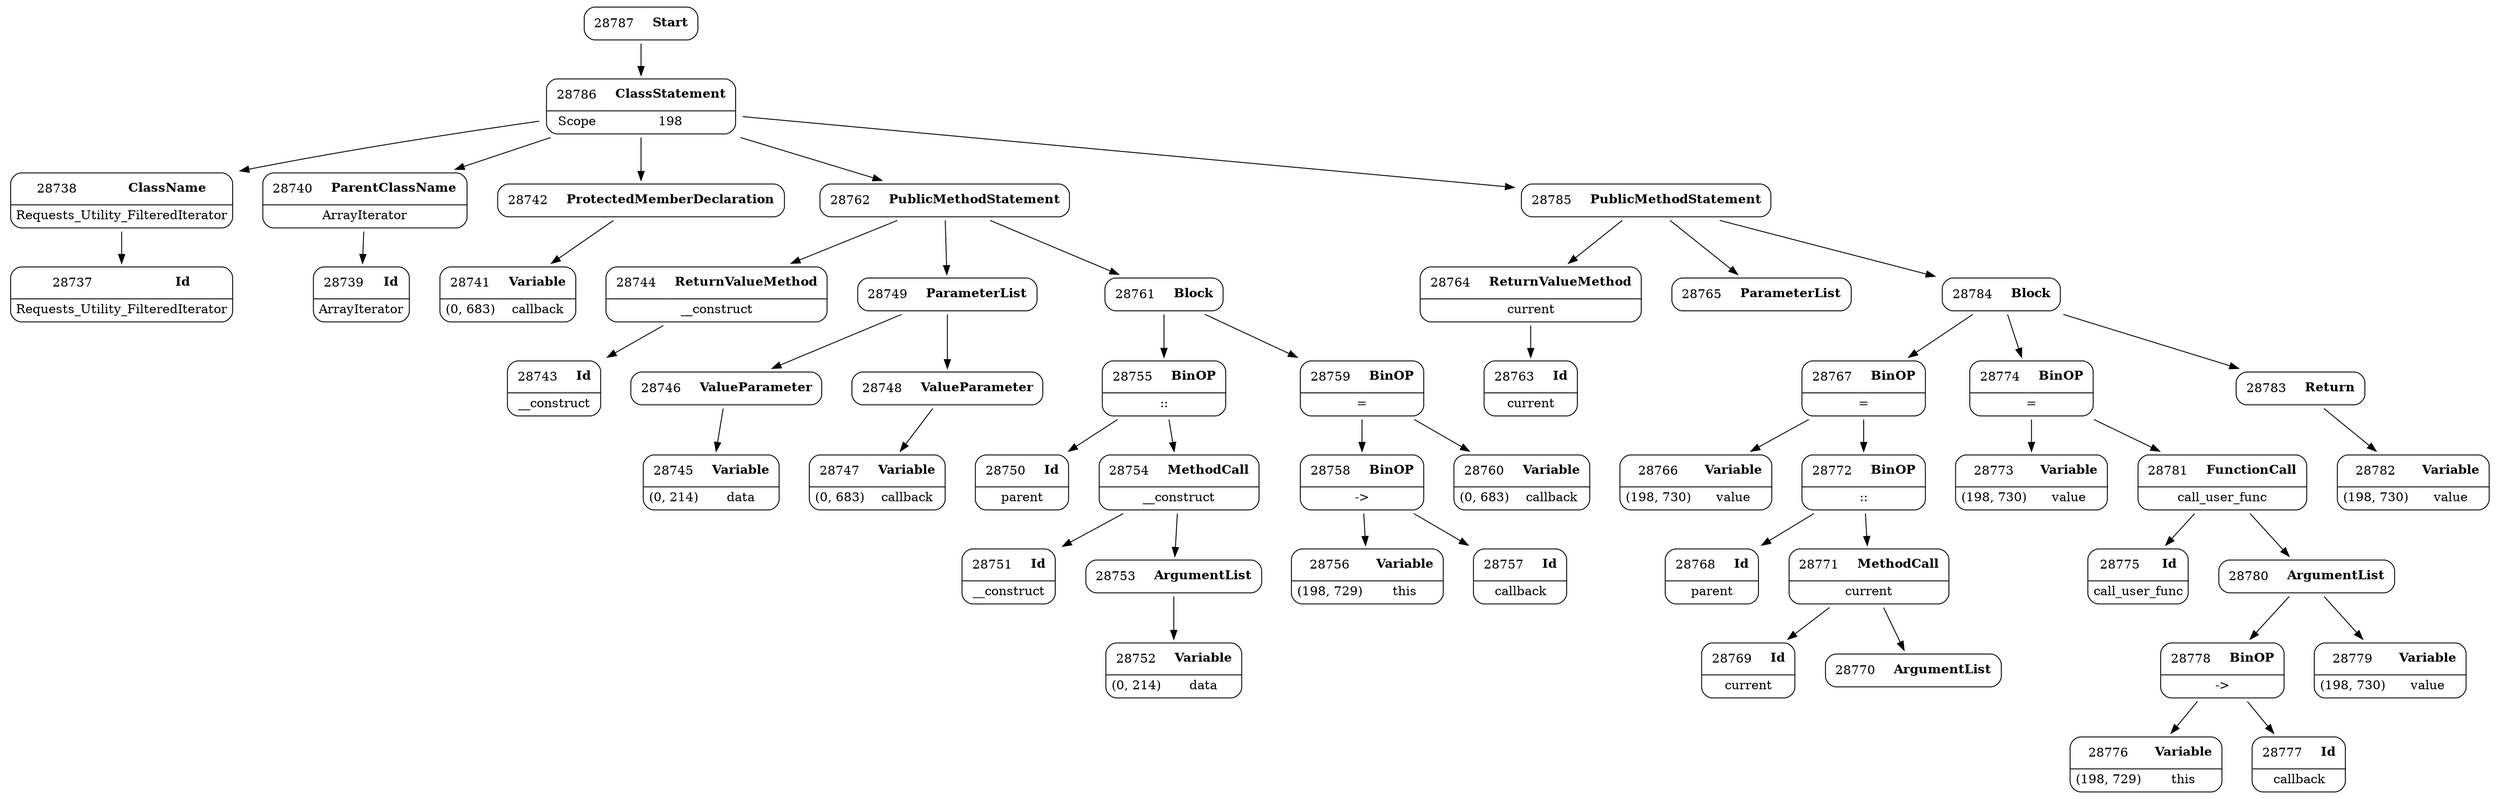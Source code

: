 digraph ast {
node [shape=none];
28737 [label=<<TABLE border='1' cellspacing='0' cellpadding='10' style='rounded' ><TR><TD border='0'>28737</TD><TD border='0'><B>Id</B></TD></TR><HR/><TR><TD border='0' cellpadding='5' colspan='2'>Requests_Utility_FilteredIterator</TD></TR></TABLE>>];
28738 [label=<<TABLE border='1' cellspacing='0' cellpadding='10' style='rounded' ><TR><TD border='0'>28738</TD><TD border='0'><B>ClassName</B></TD></TR><HR/><TR><TD border='0' cellpadding='5' colspan='2'>Requests_Utility_FilteredIterator</TD></TR></TABLE>>];
28738 -> 28737 [weight=2];
28739 [label=<<TABLE border='1' cellspacing='0' cellpadding='10' style='rounded' ><TR><TD border='0'>28739</TD><TD border='0'><B>Id</B></TD></TR><HR/><TR><TD border='0' cellpadding='5' colspan='2'>ArrayIterator</TD></TR></TABLE>>];
28740 [label=<<TABLE border='1' cellspacing='0' cellpadding='10' style='rounded' ><TR><TD border='0'>28740</TD><TD border='0'><B>ParentClassName</B></TD></TR><HR/><TR><TD border='0' cellpadding='5' colspan='2'>ArrayIterator</TD></TR></TABLE>>];
28740 -> 28739 [weight=2];
28741 [label=<<TABLE border='1' cellspacing='0' cellpadding='10' style='rounded' ><TR><TD border='0'>28741</TD><TD border='0'><B>Variable</B></TD></TR><HR/><TR><TD border='0' cellpadding='5'>(0, 683)</TD><TD border='0' cellpadding='5'>callback</TD></TR></TABLE>>];
28742 [label=<<TABLE border='1' cellspacing='0' cellpadding='10' style='rounded' ><TR><TD border='0'>28742</TD><TD border='0'><B>ProtectedMemberDeclaration</B></TD></TR></TABLE>>];
28742 -> 28741 [weight=2];
28743 [label=<<TABLE border='1' cellspacing='0' cellpadding='10' style='rounded' ><TR><TD border='0'>28743</TD><TD border='0'><B>Id</B></TD></TR><HR/><TR><TD border='0' cellpadding='5' colspan='2'>__construct</TD></TR></TABLE>>];
28744 [label=<<TABLE border='1' cellspacing='0' cellpadding='10' style='rounded' ><TR><TD border='0'>28744</TD><TD border='0'><B>ReturnValueMethod</B></TD></TR><HR/><TR><TD border='0' cellpadding='5' colspan='2'>__construct</TD></TR></TABLE>>];
28744 -> 28743 [weight=2];
28745 [label=<<TABLE border='1' cellspacing='0' cellpadding='10' style='rounded' ><TR><TD border='0'>28745</TD><TD border='0'><B>Variable</B></TD></TR><HR/><TR><TD border='0' cellpadding='5'>(0, 214)</TD><TD border='0' cellpadding='5'>data</TD></TR></TABLE>>];
28746 [label=<<TABLE border='1' cellspacing='0' cellpadding='10' style='rounded' ><TR><TD border='0'>28746</TD><TD border='0'><B>ValueParameter</B></TD></TR></TABLE>>];
28746 -> 28745 [weight=2];
28747 [label=<<TABLE border='1' cellspacing='0' cellpadding='10' style='rounded' ><TR><TD border='0'>28747</TD><TD border='0'><B>Variable</B></TD></TR><HR/><TR><TD border='0' cellpadding='5'>(0, 683)</TD><TD border='0' cellpadding='5'>callback</TD></TR></TABLE>>];
28748 [label=<<TABLE border='1' cellspacing='0' cellpadding='10' style='rounded' ><TR><TD border='0'>28748</TD><TD border='0'><B>ValueParameter</B></TD></TR></TABLE>>];
28748 -> 28747 [weight=2];
28749 [label=<<TABLE border='1' cellspacing='0' cellpadding='10' style='rounded' ><TR><TD border='0'>28749</TD><TD border='0'><B>ParameterList</B></TD></TR></TABLE>>];
28749 -> 28746 [weight=2];
28749 -> 28748 [weight=2];
28750 [label=<<TABLE border='1' cellspacing='0' cellpadding='10' style='rounded' ><TR><TD border='0'>28750</TD><TD border='0'><B>Id</B></TD></TR><HR/><TR><TD border='0' cellpadding='5' colspan='2'>parent</TD></TR></TABLE>>];
28751 [label=<<TABLE border='1' cellspacing='0' cellpadding='10' style='rounded' ><TR><TD border='0'>28751</TD><TD border='0'><B>Id</B></TD></TR><HR/><TR><TD border='0' cellpadding='5' colspan='2'>__construct</TD></TR></TABLE>>];
28752 [label=<<TABLE border='1' cellspacing='0' cellpadding='10' style='rounded' ><TR><TD border='0'>28752</TD><TD border='0'><B>Variable</B></TD></TR><HR/><TR><TD border='0' cellpadding='5'>(0, 214)</TD><TD border='0' cellpadding='5'>data</TD></TR></TABLE>>];
28753 [label=<<TABLE border='1' cellspacing='0' cellpadding='10' style='rounded' ><TR><TD border='0'>28753</TD><TD border='0'><B>ArgumentList</B></TD></TR></TABLE>>];
28753 -> 28752 [weight=2];
28754 [label=<<TABLE border='1' cellspacing='0' cellpadding='10' style='rounded' ><TR><TD border='0'>28754</TD><TD border='0'><B>MethodCall</B></TD></TR><HR/><TR><TD border='0' cellpadding='5' colspan='2'>__construct</TD></TR></TABLE>>];
28754 -> 28751 [weight=2];
28754 -> 28753 [weight=2];
28755 [label=<<TABLE border='1' cellspacing='0' cellpadding='10' style='rounded' ><TR><TD border='0'>28755</TD><TD border='0'><B>BinOP</B></TD></TR><HR/><TR><TD border='0' cellpadding='5' colspan='2'>::</TD></TR></TABLE>>];
28755 -> 28750 [weight=2];
28755 -> 28754 [weight=2];
28756 [label=<<TABLE border='1' cellspacing='0' cellpadding='10' style='rounded' ><TR><TD border='0'>28756</TD><TD border='0'><B>Variable</B></TD></TR><HR/><TR><TD border='0' cellpadding='5'>(198, 729)</TD><TD border='0' cellpadding='5'>this</TD></TR></TABLE>>];
28757 [label=<<TABLE border='1' cellspacing='0' cellpadding='10' style='rounded' ><TR><TD border='0'>28757</TD><TD border='0'><B>Id</B></TD></TR><HR/><TR><TD border='0' cellpadding='5' colspan='2'>callback</TD></TR></TABLE>>];
28758 [label=<<TABLE border='1' cellspacing='0' cellpadding='10' style='rounded' ><TR><TD border='0'>28758</TD><TD border='0'><B>BinOP</B></TD></TR><HR/><TR><TD border='0' cellpadding='5' colspan='2'>-&gt;</TD></TR></TABLE>>];
28758 -> 28756 [weight=2];
28758 -> 28757 [weight=2];
28759 [label=<<TABLE border='1' cellspacing='0' cellpadding='10' style='rounded' ><TR><TD border='0'>28759</TD><TD border='0'><B>BinOP</B></TD></TR><HR/><TR><TD border='0' cellpadding='5' colspan='2'>=</TD></TR></TABLE>>];
28759 -> 28758 [weight=2];
28759 -> 28760 [weight=2];
28760 [label=<<TABLE border='1' cellspacing='0' cellpadding='10' style='rounded' ><TR><TD border='0'>28760</TD><TD border='0'><B>Variable</B></TD></TR><HR/><TR><TD border='0' cellpadding='5'>(0, 683)</TD><TD border='0' cellpadding='5'>callback</TD></TR></TABLE>>];
28761 [label=<<TABLE border='1' cellspacing='0' cellpadding='10' style='rounded' ><TR><TD border='0'>28761</TD><TD border='0'><B>Block</B></TD></TR></TABLE>>];
28761 -> 28755 [weight=2];
28761 -> 28759 [weight=2];
28762 [label=<<TABLE border='1' cellspacing='0' cellpadding='10' style='rounded' ><TR><TD border='0'>28762</TD><TD border='0'><B>PublicMethodStatement</B></TD></TR></TABLE>>];
28762 -> 28744 [weight=2];
28762 -> 28749 [weight=2];
28762 -> 28761 [weight=2];
28763 [label=<<TABLE border='1' cellspacing='0' cellpadding='10' style='rounded' ><TR><TD border='0'>28763</TD><TD border='0'><B>Id</B></TD></TR><HR/><TR><TD border='0' cellpadding='5' colspan='2'>current</TD></TR></TABLE>>];
28764 [label=<<TABLE border='1' cellspacing='0' cellpadding='10' style='rounded' ><TR><TD border='0'>28764</TD><TD border='0'><B>ReturnValueMethod</B></TD></TR><HR/><TR><TD border='0' cellpadding='5' colspan='2'>current</TD></TR></TABLE>>];
28764 -> 28763 [weight=2];
28765 [label=<<TABLE border='1' cellspacing='0' cellpadding='10' style='rounded' ><TR><TD border='0'>28765</TD><TD border='0'><B>ParameterList</B></TD></TR></TABLE>>];
28766 [label=<<TABLE border='1' cellspacing='0' cellpadding='10' style='rounded' ><TR><TD border='0'>28766</TD><TD border='0'><B>Variable</B></TD></TR><HR/><TR><TD border='0' cellpadding='5'>(198, 730)</TD><TD border='0' cellpadding='5'>value</TD></TR></TABLE>>];
28767 [label=<<TABLE border='1' cellspacing='0' cellpadding='10' style='rounded' ><TR><TD border='0'>28767</TD><TD border='0'><B>BinOP</B></TD></TR><HR/><TR><TD border='0' cellpadding='5' colspan='2'>=</TD></TR></TABLE>>];
28767 -> 28766 [weight=2];
28767 -> 28772 [weight=2];
28768 [label=<<TABLE border='1' cellspacing='0' cellpadding='10' style='rounded' ><TR><TD border='0'>28768</TD><TD border='0'><B>Id</B></TD></TR><HR/><TR><TD border='0' cellpadding='5' colspan='2'>parent</TD></TR></TABLE>>];
28769 [label=<<TABLE border='1' cellspacing='0' cellpadding='10' style='rounded' ><TR><TD border='0'>28769</TD><TD border='0'><B>Id</B></TD></TR><HR/><TR><TD border='0' cellpadding='5' colspan='2'>current</TD></TR></TABLE>>];
28770 [label=<<TABLE border='1' cellspacing='0' cellpadding='10' style='rounded' ><TR><TD border='0'>28770</TD><TD border='0'><B>ArgumentList</B></TD></TR></TABLE>>];
28771 [label=<<TABLE border='1' cellspacing='0' cellpadding='10' style='rounded' ><TR><TD border='0'>28771</TD><TD border='0'><B>MethodCall</B></TD></TR><HR/><TR><TD border='0' cellpadding='5' colspan='2'>current</TD></TR></TABLE>>];
28771 -> 28769 [weight=2];
28771 -> 28770 [weight=2];
28772 [label=<<TABLE border='1' cellspacing='0' cellpadding='10' style='rounded' ><TR><TD border='0'>28772</TD><TD border='0'><B>BinOP</B></TD></TR><HR/><TR><TD border='0' cellpadding='5' colspan='2'>::</TD></TR></TABLE>>];
28772 -> 28768 [weight=2];
28772 -> 28771 [weight=2];
28773 [label=<<TABLE border='1' cellspacing='0' cellpadding='10' style='rounded' ><TR><TD border='0'>28773</TD><TD border='0'><B>Variable</B></TD></TR><HR/><TR><TD border='0' cellpadding='5'>(198, 730)</TD><TD border='0' cellpadding='5'>value</TD></TR></TABLE>>];
28774 [label=<<TABLE border='1' cellspacing='0' cellpadding='10' style='rounded' ><TR><TD border='0'>28774</TD><TD border='0'><B>BinOP</B></TD></TR><HR/><TR><TD border='0' cellpadding='5' colspan='2'>=</TD></TR></TABLE>>];
28774 -> 28773 [weight=2];
28774 -> 28781 [weight=2];
28775 [label=<<TABLE border='1' cellspacing='0' cellpadding='10' style='rounded' ><TR><TD border='0'>28775</TD><TD border='0'><B>Id</B></TD></TR><HR/><TR><TD border='0' cellpadding='5' colspan='2'>call_user_func</TD></TR></TABLE>>];
28776 [label=<<TABLE border='1' cellspacing='0' cellpadding='10' style='rounded' ><TR><TD border='0'>28776</TD><TD border='0'><B>Variable</B></TD></TR><HR/><TR><TD border='0' cellpadding='5'>(198, 729)</TD><TD border='0' cellpadding='5'>this</TD></TR></TABLE>>];
28777 [label=<<TABLE border='1' cellspacing='0' cellpadding='10' style='rounded' ><TR><TD border='0'>28777</TD><TD border='0'><B>Id</B></TD></TR><HR/><TR><TD border='0' cellpadding='5' colspan='2'>callback</TD></TR></TABLE>>];
28778 [label=<<TABLE border='1' cellspacing='0' cellpadding='10' style='rounded' ><TR><TD border='0'>28778</TD><TD border='0'><B>BinOP</B></TD></TR><HR/><TR><TD border='0' cellpadding='5' colspan='2'>-&gt;</TD></TR></TABLE>>];
28778 -> 28776 [weight=2];
28778 -> 28777 [weight=2];
28779 [label=<<TABLE border='1' cellspacing='0' cellpadding='10' style='rounded' ><TR><TD border='0'>28779</TD><TD border='0'><B>Variable</B></TD></TR><HR/><TR><TD border='0' cellpadding='5'>(198, 730)</TD><TD border='0' cellpadding='5'>value</TD></TR></TABLE>>];
28780 [label=<<TABLE border='1' cellspacing='0' cellpadding='10' style='rounded' ><TR><TD border='0'>28780</TD><TD border='0'><B>ArgumentList</B></TD></TR></TABLE>>];
28780 -> 28778 [weight=2];
28780 -> 28779 [weight=2];
28781 [label=<<TABLE border='1' cellspacing='0' cellpadding='10' style='rounded' ><TR><TD border='0'>28781</TD><TD border='0'><B>FunctionCall</B></TD></TR><HR/><TR><TD border='0' cellpadding='5' colspan='2'>call_user_func</TD></TR></TABLE>>];
28781 -> 28775 [weight=2];
28781 -> 28780 [weight=2];
28782 [label=<<TABLE border='1' cellspacing='0' cellpadding='10' style='rounded' ><TR><TD border='0'>28782</TD><TD border='0'><B>Variable</B></TD></TR><HR/><TR><TD border='0' cellpadding='5'>(198, 730)</TD><TD border='0' cellpadding='5'>value</TD></TR></TABLE>>];
28783 [label=<<TABLE border='1' cellspacing='0' cellpadding='10' style='rounded' ><TR><TD border='0'>28783</TD><TD border='0'><B>Return</B></TD></TR></TABLE>>];
28783 -> 28782 [weight=2];
28784 [label=<<TABLE border='1' cellspacing='0' cellpadding='10' style='rounded' ><TR><TD border='0'>28784</TD><TD border='0'><B>Block</B></TD></TR></TABLE>>];
28784 -> 28767 [weight=2];
28784 -> 28774 [weight=2];
28784 -> 28783 [weight=2];
28785 [label=<<TABLE border='1' cellspacing='0' cellpadding='10' style='rounded' ><TR><TD border='0'>28785</TD><TD border='0'><B>PublicMethodStatement</B></TD></TR></TABLE>>];
28785 -> 28764 [weight=2];
28785 -> 28765 [weight=2];
28785 -> 28784 [weight=2];
28786 [label=<<TABLE border='1' cellspacing='0' cellpadding='10' style='rounded' ><TR><TD border='0'>28786</TD><TD border='0'><B>ClassStatement</B></TD></TR><HR/><TR><TD border='0' cellpadding='5'>Scope</TD><TD border='0' cellpadding='5'>198</TD></TR></TABLE>>];
28786 -> 28738 [weight=2];
28786 -> 28740 [weight=2];
28786 -> 28742 [weight=2];
28786 -> 28762 [weight=2];
28786 -> 28785 [weight=2];
28787 [label=<<TABLE border='1' cellspacing='0' cellpadding='10' style='rounded' ><TR><TD border='0'>28787</TD><TD border='0'><B>Start</B></TD></TR></TABLE>>];
28787 -> 28786 [weight=2];
}
